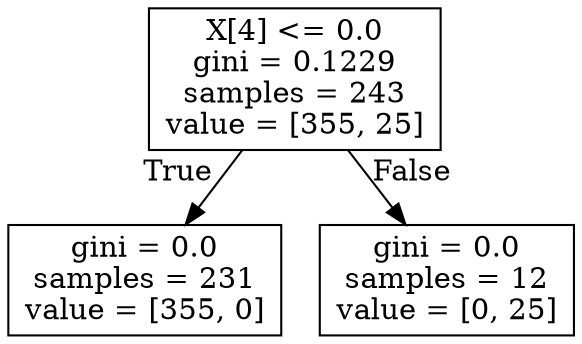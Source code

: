 digraph Tree {
node [shape=box] ;
0 [label="X[4] <= 0.0\ngini = 0.1229\nsamples = 243\nvalue = [355, 25]"] ;
1 [label="gini = 0.0\nsamples = 231\nvalue = [355, 0]"] ;
0 -> 1 [labeldistance=2.5, labelangle=45, headlabel="True"] ;
2 [label="gini = 0.0\nsamples = 12\nvalue = [0, 25]"] ;
0 -> 2 [labeldistance=2.5, labelangle=-45, headlabel="False"] ;
}